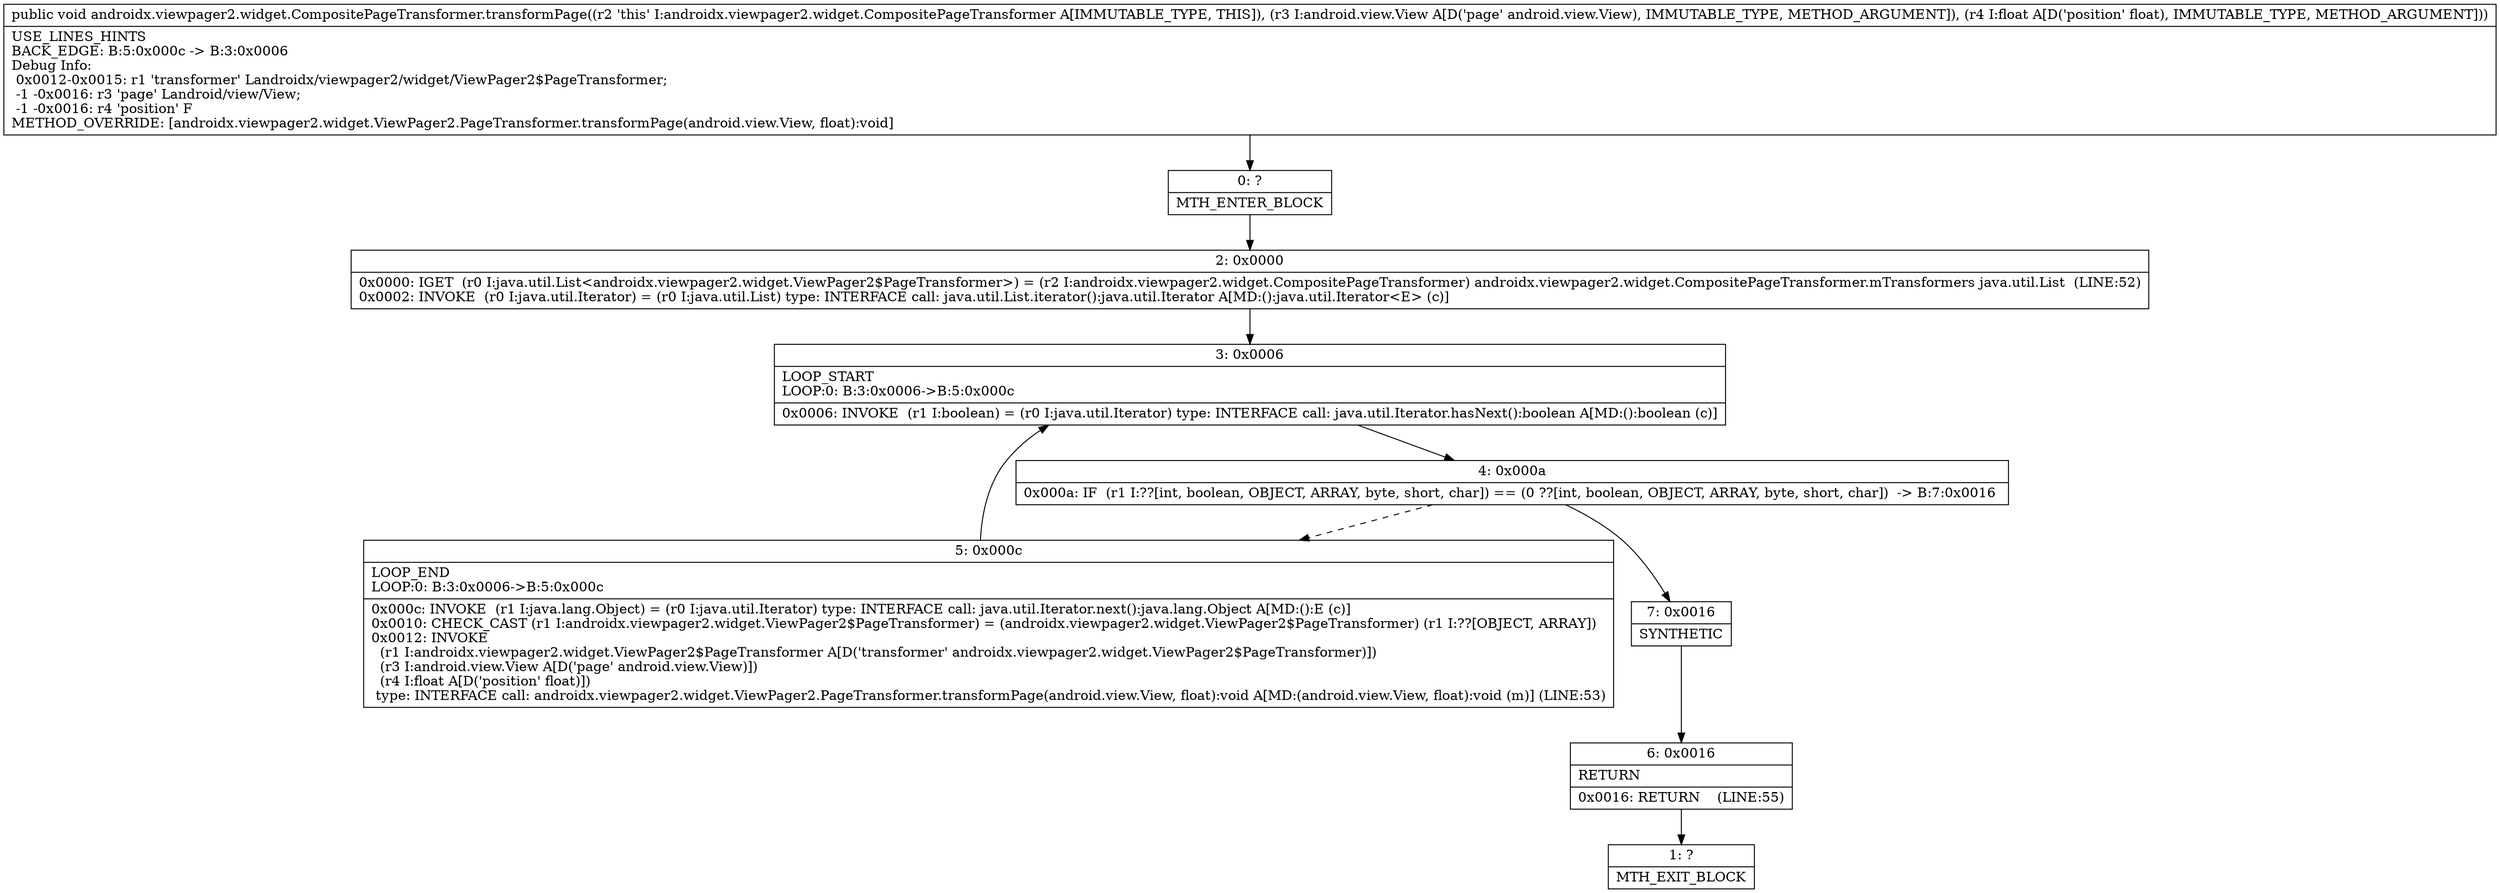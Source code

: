 digraph "CFG forandroidx.viewpager2.widget.CompositePageTransformer.transformPage(Landroid\/view\/View;F)V" {
Node_0 [shape=record,label="{0\:\ ?|MTH_ENTER_BLOCK\l}"];
Node_2 [shape=record,label="{2\:\ 0x0000|0x0000: IGET  (r0 I:java.util.List\<androidx.viewpager2.widget.ViewPager2$PageTransformer\>) = (r2 I:androidx.viewpager2.widget.CompositePageTransformer) androidx.viewpager2.widget.CompositePageTransformer.mTransformers java.util.List  (LINE:52)\l0x0002: INVOKE  (r0 I:java.util.Iterator) = (r0 I:java.util.List) type: INTERFACE call: java.util.List.iterator():java.util.Iterator A[MD:():java.util.Iterator\<E\> (c)]\l}"];
Node_3 [shape=record,label="{3\:\ 0x0006|LOOP_START\lLOOP:0: B:3:0x0006\-\>B:5:0x000c\l|0x0006: INVOKE  (r1 I:boolean) = (r0 I:java.util.Iterator) type: INTERFACE call: java.util.Iterator.hasNext():boolean A[MD:():boolean (c)]\l}"];
Node_4 [shape=record,label="{4\:\ 0x000a|0x000a: IF  (r1 I:??[int, boolean, OBJECT, ARRAY, byte, short, char]) == (0 ??[int, boolean, OBJECT, ARRAY, byte, short, char])  \-\> B:7:0x0016 \l}"];
Node_5 [shape=record,label="{5\:\ 0x000c|LOOP_END\lLOOP:0: B:3:0x0006\-\>B:5:0x000c\l|0x000c: INVOKE  (r1 I:java.lang.Object) = (r0 I:java.util.Iterator) type: INTERFACE call: java.util.Iterator.next():java.lang.Object A[MD:():E (c)]\l0x0010: CHECK_CAST (r1 I:androidx.viewpager2.widget.ViewPager2$PageTransformer) = (androidx.viewpager2.widget.ViewPager2$PageTransformer) (r1 I:??[OBJECT, ARRAY]) \l0x0012: INVOKE  \l  (r1 I:androidx.viewpager2.widget.ViewPager2$PageTransformer A[D('transformer' androidx.viewpager2.widget.ViewPager2$PageTransformer)])\l  (r3 I:android.view.View A[D('page' android.view.View)])\l  (r4 I:float A[D('position' float)])\l type: INTERFACE call: androidx.viewpager2.widget.ViewPager2.PageTransformer.transformPage(android.view.View, float):void A[MD:(android.view.View, float):void (m)] (LINE:53)\l}"];
Node_7 [shape=record,label="{7\:\ 0x0016|SYNTHETIC\l}"];
Node_6 [shape=record,label="{6\:\ 0x0016|RETURN\l|0x0016: RETURN    (LINE:55)\l}"];
Node_1 [shape=record,label="{1\:\ ?|MTH_EXIT_BLOCK\l}"];
MethodNode[shape=record,label="{public void androidx.viewpager2.widget.CompositePageTransformer.transformPage((r2 'this' I:androidx.viewpager2.widget.CompositePageTransformer A[IMMUTABLE_TYPE, THIS]), (r3 I:android.view.View A[D('page' android.view.View), IMMUTABLE_TYPE, METHOD_ARGUMENT]), (r4 I:float A[D('position' float), IMMUTABLE_TYPE, METHOD_ARGUMENT]))  | USE_LINES_HINTS\lBACK_EDGE: B:5:0x000c \-\> B:3:0x0006\lDebug Info:\l  0x0012\-0x0015: r1 'transformer' Landroidx\/viewpager2\/widget\/ViewPager2$PageTransformer;\l  \-1 \-0x0016: r3 'page' Landroid\/view\/View;\l  \-1 \-0x0016: r4 'position' F\lMETHOD_OVERRIDE: [androidx.viewpager2.widget.ViewPager2.PageTransformer.transformPage(android.view.View, float):void]\l}"];
MethodNode -> Node_0;Node_0 -> Node_2;
Node_2 -> Node_3;
Node_3 -> Node_4;
Node_4 -> Node_5[style=dashed];
Node_4 -> Node_7;
Node_5 -> Node_3;
Node_7 -> Node_6;
Node_6 -> Node_1;
}

